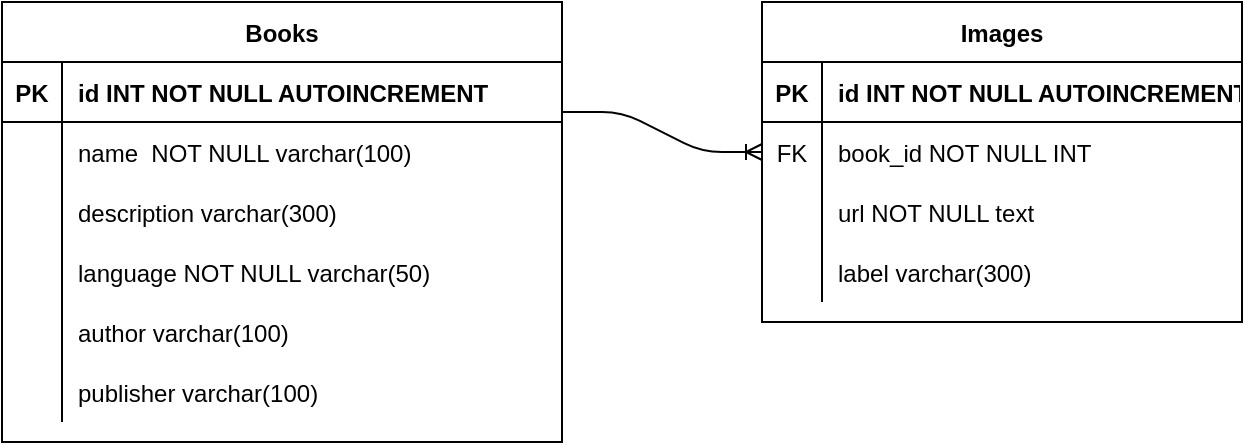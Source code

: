 <mxfile version="14.4.2" type="github">
  <diagram id="R2lEEEUBdFMjLlhIrx00" name="Page-1">
    <mxGraphModel dx="1422" dy="752" grid="1" gridSize="10" guides="1" tooltips="1" connect="1" arrows="1" fold="1" page="1" pageScale="1" pageWidth="850" pageHeight="1100" math="0" shadow="0" extFonts="Permanent Marker^https://fonts.googleapis.com/css?family=Permanent+Marker">
      <root>
        <mxCell id="0" />
        <mxCell id="1" parent="0" />
        <mxCell id="sPInUacGde943XSB9pDe-5" value="Books" style="shape=table;startSize=30;container=1;collapsible=1;childLayout=tableLayout;fixedRows=1;rowLines=0;fontStyle=1;align=center;resizeLast=1;" vertex="1" parent="1">
          <mxGeometry x="100" y="160" width="280" height="220" as="geometry">
            <mxRectangle x="80" y="120" width="70" height="30" as="alternateBounds" />
          </mxGeometry>
        </mxCell>
        <mxCell id="sPInUacGde943XSB9pDe-6" value="" style="shape=partialRectangle;collapsible=0;dropTarget=0;pointerEvents=0;fillColor=none;top=0;left=0;bottom=1;right=0;points=[[0,0.5],[1,0.5]];portConstraint=eastwest;" vertex="1" parent="sPInUacGde943XSB9pDe-5">
          <mxGeometry y="30" width="280" height="30" as="geometry" />
        </mxCell>
        <mxCell id="sPInUacGde943XSB9pDe-7" value="PK" style="shape=partialRectangle;connectable=0;fillColor=none;top=0;left=0;bottom=0;right=0;fontStyle=1;overflow=hidden;" vertex="1" parent="sPInUacGde943XSB9pDe-6">
          <mxGeometry width="30" height="30" as="geometry" />
        </mxCell>
        <mxCell id="sPInUacGde943XSB9pDe-8" value="id INT NOT NULL AUTOINCREMENT" style="shape=partialRectangle;connectable=0;fillColor=none;top=0;left=0;bottom=0;right=0;align=left;spacingLeft=6;fontStyle=1;overflow=hidden;" vertex="1" parent="sPInUacGde943XSB9pDe-6">
          <mxGeometry x="30" width="250" height="30" as="geometry" />
        </mxCell>
        <mxCell id="sPInUacGde943XSB9pDe-9" value="" style="shape=partialRectangle;collapsible=0;dropTarget=0;pointerEvents=0;fillColor=none;top=0;left=0;bottom=0;right=0;points=[[0,0.5],[1,0.5]];portConstraint=eastwest;" vertex="1" parent="sPInUacGde943XSB9pDe-5">
          <mxGeometry y="60" width="280" height="30" as="geometry" />
        </mxCell>
        <mxCell id="sPInUacGde943XSB9pDe-10" value="" style="shape=partialRectangle;connectable=0;fillColor=none;top=0;left=0;bottom=0;right=0;editable=1;overflow=hidden;" vertex="1" parent="sPInUacGde943XSB9pDe-9">
          <mxGeometry width="30" height="30" as="geometry" />
        </mxCell>
        <mxCell id="sPInUacGde943XSB9pDe-11" value="name  NOT NULL varchar(100)" style="shape=partialRectangle;connectable=0;fillColor=none;top=0;left=0;bottom=0;right=0;align=left;spacingLeft=6;overflow=hidden;" vertex="1" parent="sPInUacGde943XSB9pDe-9">
          <mxGeometry x="30" width="250" height="30" as="geometry" />
        </mxCell>
        <mxCell id="sPInUacGde943XSB9pDe-12" value="" style="shape=partialRectangle;collapsible=0;dropTarget=0;pointerEvents=0;fillColor=none;top=0;left=0;bottom=0;right=0;points=[[0,0.5],[1,0.5]];portConstraint=eastwest;" vertex="1" parent="sPInUacGde943XSB9pDe-5">
          <mxGeometry y="90" width="280" height="30" as="geometry" />
        </mxCell>
        <mxCell id="sPInUacGde943XSB9pDe-13" value="" style="shape=partialRectangle;connectable=0;fillColor=none;top=0;left=0;bottom=0;right=0;editable=1;overflow=hidden;" vertex="1" parent="sPInUacGde943XSB9pDe-12">
          <mxGeometry width="30" height="30" as="geometry" />
        </mxCell>
        <mxCell id="sPInUacGde943XSB9pDe-14" value="description varchar(300)" style="shape=partialRectangle;connectable=0;fillColor=none;top=0;left=0;bottom=0;right=0;align=left;spacingLeft=6;overflow=hidden;" vertex="1" parent="sPInUacGde943XSB9pDe-12">
          <mxGeometry x="30" width="250" height="30" as="geometry" />
        </mxCell>
        <mxCell id="sPInUacGde943XSB9pDe-15" value="" style="shape=partialRectangle;collapsible=0;dropTarget=0;pointerEvents=0;fillColor=none;top=0;left=0;bottom=0;right=0;points=[[0,0.5],[1,0.5]];portConstraint=eastwest;" vertex="1" parent="sPInUacGde943XSB9pDe-5">
          <mxGeometry y="120" width="280" height="30" as="geometry" />
        </mxCell>
        <mxCell id="sPInUacGde943XSB9pDe-16" value="" style="shape=partialRectangle;connectable=0;fillColor=none;top=0;left=0;bottom=0;right=0;editable=1;overflow=hidden;" vertex="1" parent="sPInUacGde943XSB9pDe-15">
          <mxGeometry width="30" height="30" as="geometry" />
        </mxCell>
        <mxCell id="sPInUacGde943XSB9pDe-17" value="language NOT NULL varchar(50)" style="shape=partialRectangle;connectable=0;fillColor=none;top=0;left=0;bottom=0;right=0;align=left;spacingLeft=6;overflow=hidden;" vertex="1" parent="sPInUacGde943XSB9pDe-15">
          <mxGeometry x="30" width="250" height="30" as="geometry" />
        </mxCell>
        <mxCell id="sPInUacGde943XSB9pDe-37" value="" style="shape=partialRectangle;collapsible=0;dropTarget=0;pointerEvents=0;fillColor=none;top=0;left=0;bottom=0;right=0;points=[[0,0.5],[1,0.5]];portConstraint=eastwest;" vertex="1" parent="sPInUacGde943XSB9pDe-5">
          <mxGeometry y="150" width="280" height="30" as="geometry" />
        </mxCell>
        <mxCell id="sPInUacGde943XSB9pDe-38" value="" style="shape=partialRectangle;connectable=0;fillColor=none;top=0;left=0;bottom=0;right=0;editable=1;overflow=hidden;" vertex="1" parent="sPInUacGde943XSB9pDe-37">
          <mxGeometry width="30" height="30" as="geometry" />
        </mxCell>
        <mxCell id="sPInUacGde943XSB9pDe-39" value="author varchar(100)" style="shape=partialRectangle;connectable=0;fillColor=none;top=0;left=0;bottom=0;right=0;align=left;spacingLeft=6;overflow=hidden;" vertex="1" parent="sPInUacGde943XSB9pDe-37">
          <mxGeometry x="30" width="250" height="30" as="geometry" />
        </mxCell>
        <mxCell id="sPInUacGde943XSB9pDe-40" value="" style="shape=partialRectangle;collapsible=0;dropTarget=0;pointerEvents=0;fillColor=none;top=0;left=0;bottom=0;right=0;points=[[0,0.5],[1,0.5]];portConstraint=eastwest;" vertex="1" parent="sPInUacGde943XSB9pDe-5">
          <mxGeometry y="180" width="280" height="30" as="geometry" />
        </mxCell>
        <mxCell id="sPInUacGde943XSB9pDe-41" value="" style="shape=partialRectangle;connectable=0;fillColor=none;top=0;left=0;bottom=0;right=0;editable=1;overflow=hidden;" vertex="1" parent="sPInUacGde943XSB9pDe-40">
          <mxGeometry width="30" height="30" as="geometry" />
        </mxCell>
        <mxCell id="sPInUacGde943XSB9pDe-42" value="publisher varchar(100)" style="shape=partialRectangle;connectable=0;fillColor=none;top=0;left=0;bottom=0;right=0;align=left;spacingLeft=6;overflow=hidden;" vertex="1" parent="sPInUacGde943XSB9pDe-40">
          <mxGeometry x="30" width="250" height="30" as="geometry" />
        </mxCell>
        <mxCell id="sPInUacGde943XSB9pDe-21" value="Images" style="shape=table;startSize=30;container=1;collapsible=1;childLayout=tableLayout;fixedRows=1;rowLines=0;fontStyle=1;align=center;resizeLast=1;" vertex="1" parent="1">
          <mxGeometry x="480" y="160" width="240" height="160" as="geometry" />
        </mxCell>
        <mxCell id="sPInUacGde943XSB9pDe-22" value="" style="shape=partialRectangle;collapsible=0;dropTarget=0;pointerEvents=0;fillColor=none;top=0;left=0;bottom=1;right=0;points=[[0,0.5],[1,0.5]];portConstraint=eastwest;" vertex="1" parent="sPInUacGde943XSB9pDe-21">
          <mxGeometry y="30" width="240" height="30" as="geometry" />
        </mxCell>
        <mxCell id="sPInUacGde943XSB9pDe-23" value="PK" style="shape=partialRectangle;connectable=0;fillColor=none;top=0;left=0;bottom=0;right=0;fontStyle=1;overflow=hidden;" vertex="1" parent="sPInUacGde943XSB9pDe-22">
          <mxGeometry width="30" height="30" as="geometry" />
        </mxCell>
        <mxCell id="sPInUacGde943XSB9pDe-24" value="id INT NOT NULL AUTOINCREMENT" style="shape=partialRectangle;connectable=0;fillColor=none;top=0;left=0;bottom=0;right=0;align=left;spacingLeft=6;fontStyle=1;overflow=hidden;" vertex="1" parent="sPInUacGde943XSB9pDe-22">
          <mxGeometry x="30" width="210" height="30" as="geometry" />
        </mxCell>
        <mxCell id="sPInUacGde943XSB9pDe-31" value="" style="shape=partialRectangle;collapsible=0;dropTarget=0;pointerEvents=0;fillColor=none;top=0;left=0;bottom=0;right=0;points=[[0,0.5],[1,0.5]];portConstraint=eastwest;" vertex="1" parent="sPInUacGde943XSB9pDe-21">
          <mxGeometry y="60" width="240" height="30" as="geometry" />
        </mxCell>
        <mxCell id="sPInUacGde943XSB9pDe-32" value="FK" style="shape=partialRectangle;connectable=0;fillColor=none;top=0;left=0;bottom=0;right=0;editable=1;overflow=hidden;" vertex="1" parent="sPInUacGde943XSB9pDe-31">
          <mxGeometry width="30" height="30" as="geometry" />
        </mxCell>
        <mxCell id="sPInUacGde943XSB9pDe-33" value="book_id NOT NULL INT " style="shape=partialRectangle;connectable=0;fillColor=none;top=0;left=0;bottom=0;right=0;align=left;spacingLeft=6;overflow=hidden;" vertex="1" parent="sPInUacGde943XSB9pDe-31">
          <mxGeometry x="30" width="210" height="30" as="geometry" />
        </mxCell>
        <mxCell id="sPInUacGde943XSB9pDe-25" value="" style="shape=partialRectangle;collapsible=0;dropTarget=0;pointerEvents=0;fillColor=none;top=0;left=0;bottom=0;right=0;points=[[0,0.5],[1,0.5]];portConstraint=eastwest;" vertex="1" parent="sPInUacGde943XSB9pDe-21">
          <mxGeometry y="90" width="240" height="30" as="geometry" />
        </mxCell>
        <mxCell id="sPInUacGde943XSB9pDe-26" value="" style="shape=partialRectangle;connectable=0;fillColor=none;top=0;left=0;bottom=0;right=0;editable=1;overflow=hidden;" vertex="1" parent="sPInUacGde943XSB9pDe-25">
          <mxGeometry width="30" height="30" as="geometry" />
        </mxCell>
        <mxCell id="sPInUacGde943XSB9pDe-27" value="url NOT NULL text" style="shape=partialRectangle;connectable=0;fillColor=none;top=0;left=0;bottom=0;right=0;align=left;spacingLeft=6;overflow=hidden;" vertex="1" parent="sPInUacGde943XSB9pDe-25">
          <mxGeometry x="30" width="210" height="30" as="geometry" />
        </mxCell>
        <mxCell id="sPInUacGde943XSB9pDe-28" value="" style="shape=partialRectangle;collapsible=0;dropTarget=0;pointerEvents=0;fillColor=none;top=0;left=0;bottom=0;right=0;points=[[0,0.5],[1,0.5]];portConstraint=eastwest;" vertex="1" parent="sPInUacGde943XSB9pDe-21">
          <mxGeometry y="120" width="240" height="30" as="geometry" />
        </mxCell>
        <mxCell id="sPInUacGde943XSB9pDe-29" value="" style="shape=partialRectangle;connectable=0;fillColor=none;top=0;left=0;bottom=0;right=0;editable=1;overflow=hidden;" vertex="1" parent="sPInUacGde943XSB9pDe-28">
          <mxGeometry width="30" height="30" as="geometry" />
        </mxCell>
        <mxCell id="sPInUacGde943XSB9pDe-30" value="label varchar(300)" style="shape=partialRectangle;connectable=0;fillColor=none;top=0;left=0;bottom=0;right=0;align=left;spacingLeft=6;overflow=hidden;" vertex="1" parent="sPInUacGde943XSB9pDe-28">
          <mxGeometry x="30" width="210" height="30" as="geometry" />
        </mxCell>
        <mxCell id="sPInUacGde943XSB9pDe-36" value="" style="edgeStyle=entityRelationEdgeStyle;fontSize=12;html=1;endArrow=ERoneToMany;entryX=0;entryY=0.5;entryDx=0;entryDy=0;exitX=1;exitY=0.25;exitDx=0;exitDy=0;" edge="1" parent="1" source="sPInUacGde943XSB9pDe-5" target="sPInUacGde943XSB9pDe-31">
          <mxGeometry width="100" height="100" relative="1" as="geometry">
            <mxPoint x="360" y="160" as="sourcePoint" />
            <mxPoint x="460" y="60" as="targetPoint" />
          </mxGeometry>
        </mxCell>
      </root>
    </mxGraphModel>
  </diagram>
</mxfile>
